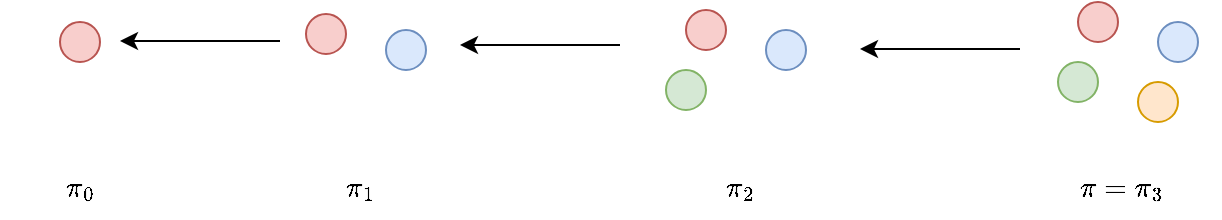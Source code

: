 <mxfile version="24.4.0" type="device">
  <diagram name="ページ1" id="eJaOOltc7FCNzaEIWHsW">
    <mxGraphModel dx="954" dy="511" grid="1" gridSize="10" guides="1" tooltips="1" connect="1" arrows="1" fold="1" page="1" pageScale="1" pageWidth="827" pageHeight="1169" math="1" shadow="0">
      <root>
        <mxCell id="0" />
        <mxCell id="1" parent="0" />
        <mxCell id="s62-F_h9Qr9zbdDogR_A-4" value="" style="ellipse;whiteSpace=wrap;html=1;aspect=fixed;fillColor=#f8cecc;strokeColor=#b85450;" vertex="1" parent="1">
          <mxGeometry x="629" y="160" width="20" height="20" as="geometry" />
        </mxCell>
        <mxCell id="s62-F_h9Qr9zbdDogR_A-5" value="" style="ellipse;whiteSpace=wrap;html=1;aspect=fixed;fillColor=#dae8fc;strokeColor=#6c8ebf;" vertex="1" parent="1">
          <mxGeometry x="669" y="170" width="20" height="20" as="geometry" />
        </mxCell>
        <mxCell id="s62-F_h9Qr9zbdDogR_A-6" value="" style="ellipse;whiteSpace=wrap;html=1;aspect=fixed;fillColor=#d5e8d4;strokeColor=#82b366;" vertex="1" parent="1">
          <mxGeometry x="619" y="190" width="20" height="20" as="geometry" />
        </mxCell>
        <mxCell id="s62-F_h9Qr9zbdDogR_A-7" value="" style="ellipse;whiteSpace=wrap;html=1;aspect=fixed;fillColor=#ffe6cc;strokeColor=#d79b00;" vertex="1" parent="1">
          <mxGeometry x="659" y="200" width="20" height="20" as="geometry" />
        </mxCell>
        <mxCell id="s62-F_h9Qr9zbdDogR_A-9" value="" style="ellipse;whiteSpace=wrap;html=1;aspect=fixed;fillColor=#f8cecc;strokeColor=#b85450;" vertex="1" parent="1">
          <mxGeometry x="433" y="164" width="20" height="20" as="geometry" />
        </mxCell>
        <mxCell id="s62-F_h9Qr9zbdDogR_A-10" value="" style="ellipse;whiteSpace=wrap;html=1;aspect=fixed;fillColor=#dae8fc;strokeColor=#6c8ebf;" vertex="1" parent="1">
          <mxGeometry x="473" y="174" width="20" height="20" as="geometry" />
        </mxCell>
        <mxCell id="s62-F_h9Qr9zbdDogR_A-11" value="" style="ellipse;whiteSpace=wrap;html=1;aspect=fixed;fillColor=#d5e8d4;strokeColor=#82b366;" vertex="1" parent="1">
          <mxGeometry x="423" y="194" width="20" height="20" as="geometry" />
        </mxCell>
        <mxCell id="s62-F_h9Qr9zbdDogR_A-14" value="" style="ellipse;whiteSpace=wrap;html=1;aspect=fixed;fillColor=#f8cecc;strokeColor=#b85450;" vertex="1" parent="1">
          <mxGeometry x="243" y="166" width="20" height="20" as="geometry" />
        </mxCell>
        <mxCell id="s62-F_h9Qr9zbdDogR_A-15" value="" style="ellipse;whiteSpace=wrap;html=1;aspect=fixed;fillColor=#dae8fc;strokeColor=#6c8ebf;" vertex="1" parent="1">
          <mxGeometry x="283" y="174" width="20" height="20" as="geometry" />
        </mxCell>
        <mxCell id="s62-F_h9Qr9zbdDogR_A-17" value="" style="ellipse;whiteSpace=wrap;html=1;aspect=fixed;fillColor=#f8cecc;strokeColor=#b85450;" vertex="1" parent="1">
          <mxGeometry x="120" y="170" width="20" height="20" as="geometry" />
        </mxCell>
        <mxCell id="s62-F_h9Qr9zbdDogR_A-18" value="" style="edgeStyle=none;orthogonalLoop=1;jettySize=auto;html=1;rounded=0;" edge="1" parent="1">
          <mxGeometry width="100" relative="1" as="geometry">
            <mxPoint x="600" y="183.5" as="sourcePoint" />
            <mxPoint x="520" y="183.5" as="targetPoint" />
            <Array as="points" />
          </mxGeometry>
        </mxCell>
        <mxCell id="s62-F_h9Qr9zbdDogR_A-19" value="" style="edgeStyle=none;orthogonalLoop=1;jettySize=auto;html=1;rounded=0;" edge="1" parent="1">
          <mxGeometry width="100" relative="1" as="geometry">
            <mxPoint x="400" y="181.5" as="sourcePoint" />
            <mxPoint x="320" y="181.5" as="targetPoint" />
            <Array as="points" />
          </mxGeometry>
        </mxCell>
        <mxCell id="s62-F_h9Qr9zbdDogR_A-20" value="" style="edgeStyle=none;orthogonalLoop=1;jettySize=auto;html=1;rounded=0;" edge="1" parent="1">
          <mxGeometry width="100" relative="1" as="geometry">
            <mxPoint x="230" y="179.5" as="sourcePoint" />
            <mxPoint x="150" y="179.5" as="targetPoint" />
            <Array as="points" />
          </mxGeometry>
        </mxCell>
        <mxCell id="s62-F_h9Qr9zbdDogR_A-24" value="$$\pi=\pi_3$$" style="text;html=1;align=center;verticalAlign=middle;resizable=0;points=[];autosize=1;strokeColor=none;fillColor=none;" vertex="1" parent="1">
          <mxGeometry x="600" y="238" width="100" height="30" as="geometry" />
        </mxCell>
        <mxCell id="s62-F_h9Qr9zbdDogR_A-25" value="$$\pi_2$$" style="text;html=1;align=center;verticalAlign=middle;resizable=0;points=[];autosize=1;strokeColor=none;fillColor=none;" vertex="1" parent="1">
          <mxGeometry x="420" y="238" width="80" height="30" as="geometry" />
        </mxCell>
        <mxCell id="s62-F_h9Qr9zbdDogR_A-26" value="$$\pi_1$$" style="text;html=1;align=center;verticalAlign=middle;resizable=0;points=[];autosize=1;strokeColor=none;fillColor=none;" vertex="1" parent="1">
          <mxGeometry x="230" y="238" width="80" height="30" as="geometry" />
        </mxCell>
        <mxCell id="s62-F_h9Qr9zbdDogR_A-27" value="$$\pi_0$$" style="text;html=1;align=center;verticalAlign=middle;resizable=0;points=[];autosize=1;strokeColor=none;fillColor=none;" vertex="1" parent="1">
          <mxGeometry x="90" y="238" width="80" height="30" as="geometry" />
        </mxCell>
      </root>
    </mxGraphModel>
  </diagram>
</mxfile>
